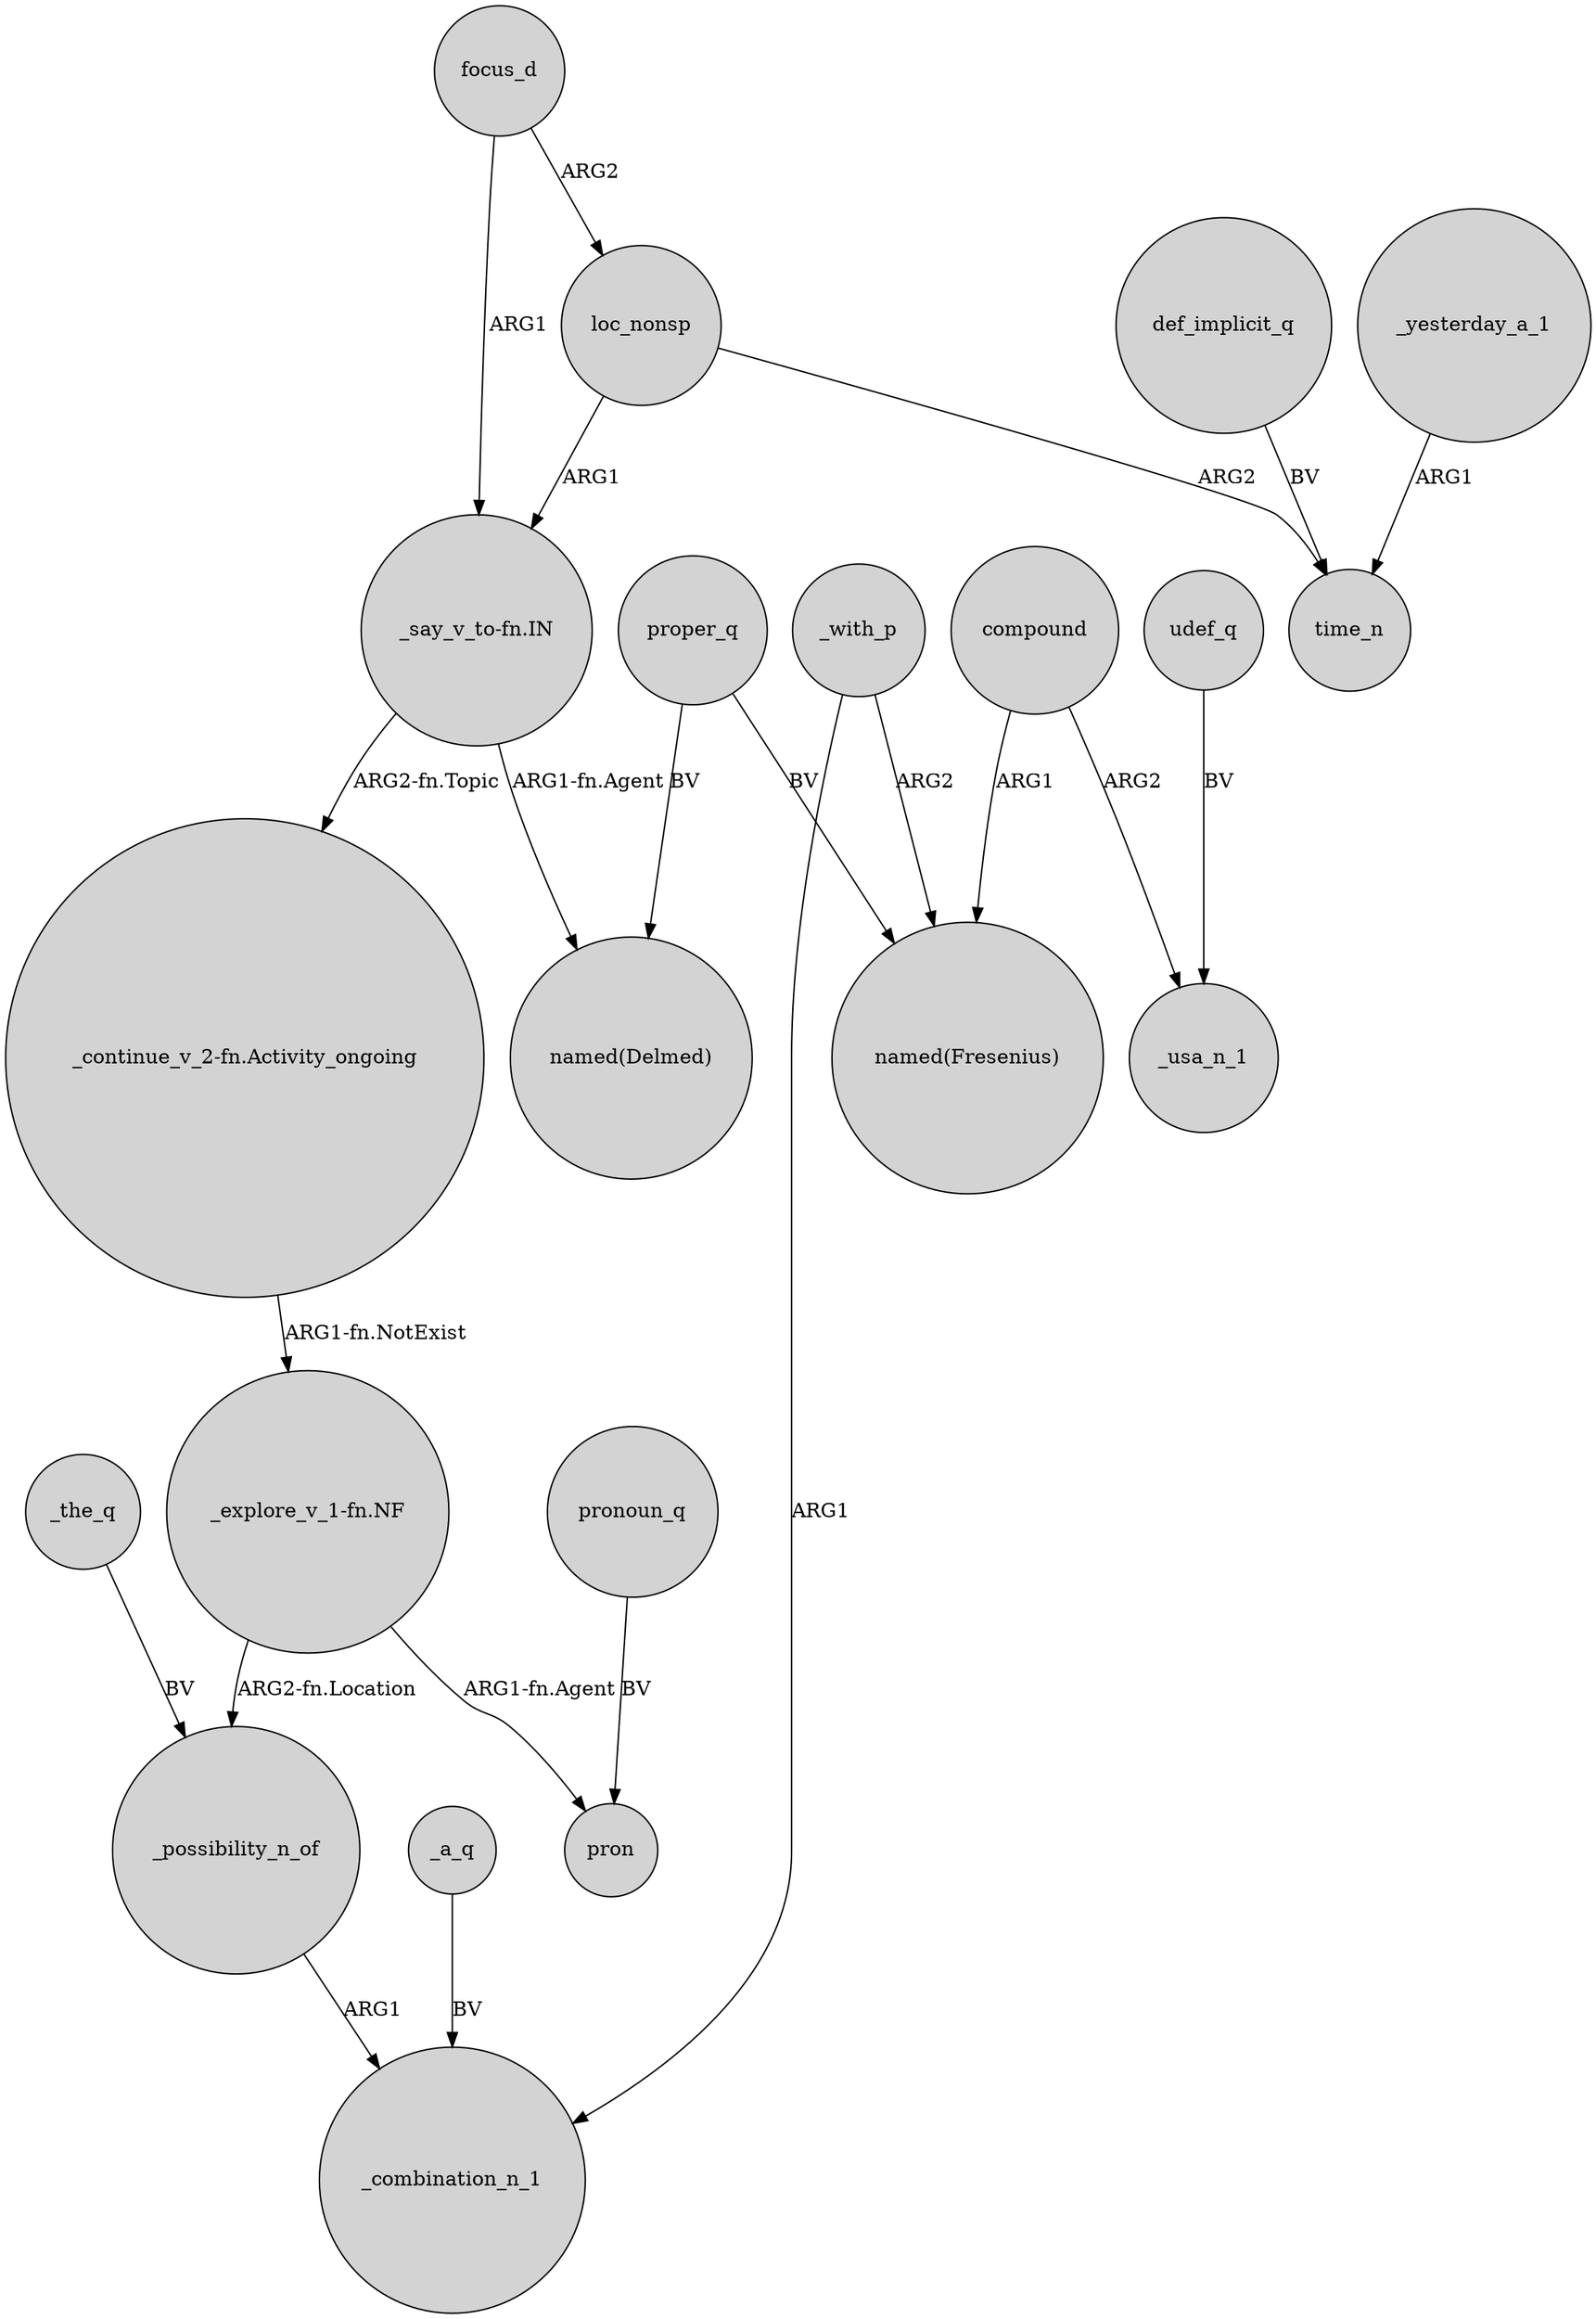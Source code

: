digraph {
	node [shape=circle style=filled]
	_possibility_n_of -> _combination_n_1 [label=ARG1]
	focus_d -> loc_nonsp [label=ARG2]
	_yesterday_a_1 -> time_n [label=ARG1]
	"_say_v_to-fn.IN" -> "named(Delmed)" [label="ARG1-fn.Agent"]
	def_implicit_q -> time_n [label=BV]
	"_explore_v_1-fn.NF" -> pron [label="ARG1-fn.Agent"]
	_a_q -> _combination_n_1 [label=BV]
	udef_q -> _usa_n_1 [label=BV]
	"_say_v_to-fn.IN" -> "_continue_v_2-fn.Activity_ongoing" [label="ARG2-fn.Topic"]
	loc_nonsp -> time_n [label=ARG2]
	compound -> _usa_n_1 [label=ARG2]
	proper_q -> "named(Delmed)" [label=BV]
	compound -> "named(Fresenius)" [label=ARG1]
	pronoun_q -> pron [label=BV]
	_the_q -> _possibility_n_of [label=BV]
	"_explore_v_1-fn.NF" -> _possibility_n_of [label="ARG2-fn.Location"]
	loc_nonsp -> "_say_v_to-fn.IN" [label=ARG1]
	_with_p -> _combination_n_1 [label=ARG1]
	_with_p -> "named(Fresenius)" [label=ARG2]
	proper_q -> "named(Fresenius)" [label=BV]
	"_continue_v_2-fn.Activity_ongoing" -> "_explore_v_1-fn.NF" [label="ARG1-fn.NotExist"]
	focus_d -> "_say_v_to-fn.IN" [label=ARG1]
}
